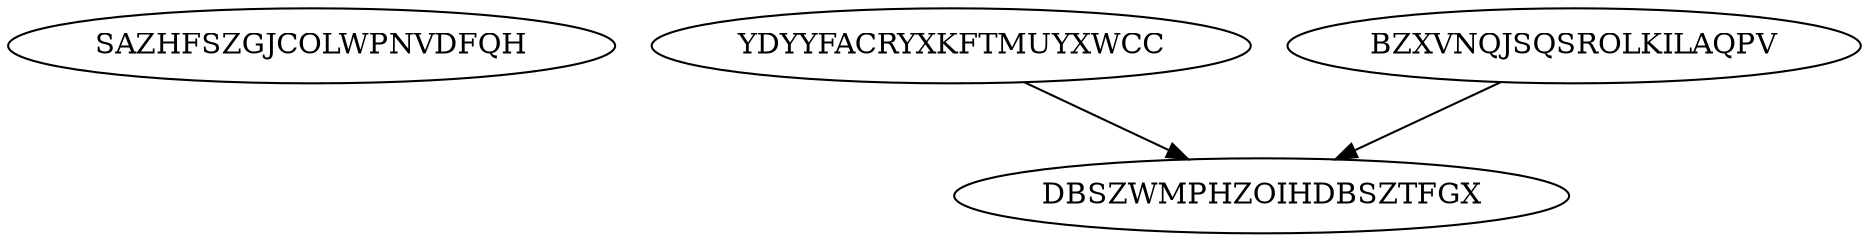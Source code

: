 digraph "N4M2" {
	SAZHFSZGJCOLWPNVDFQH			[Weight=19, Start=0, Processor=1];
	YDYYFACRYXKFTMUYXWCC			[Weight=15, Start=0, Processor=2];
	BZXVNQJSQSROLKILAQPV			[Weight=17, Start=0, Processor=3];
	DBSZWMPHZOIHDBSZTFGX			[Weight=16, Start=30, Processor=3];
	BZXVNQJSQSROLKILAQPV -> DBSZWMPHZOIHDBSZTFGX		[Weight=20];
	YDYYFACRYXKFTMUYXWCC -> DBSZWMPHZOIHDBSZTFGX		[Weight=15];
}
